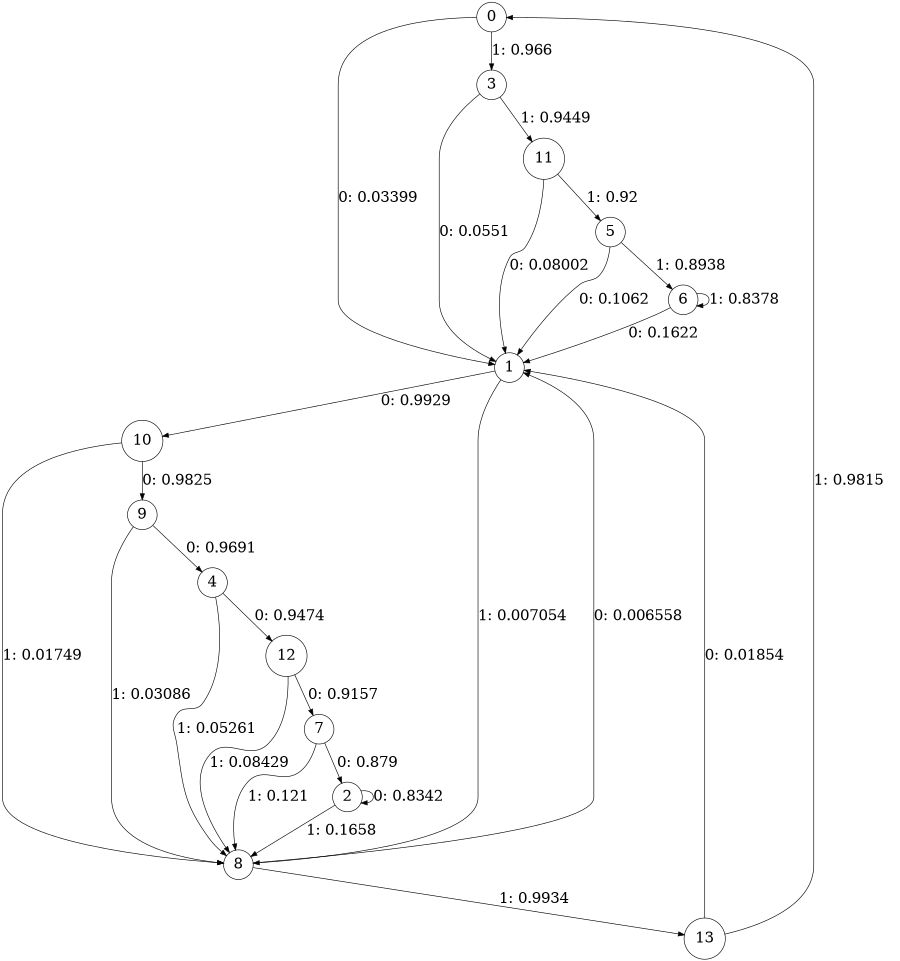 digraph "ch4_face_source_L9" {
size = "6,8.5";
ratio = "fill";
node [shape = circle];
node [fontsize = 24];
edge [fontsize = 24];
0 -> 1 [label = "0: 0.03399  "];
0 -> 3 [label = "1: 0.966    "];
1 -> 10 [label = "0: 0.9929   "];
1 -> 8 [label = "1: 0.007054  "];
2 -> 2 [label = "0: 0.8342   "];
2 -> 8 [label = "1: 0.1658   "];
3 -> 1 [label = "0: 0.0551   "];
3 -> 11 [label = "1: 0.9449   "];
4 -> 12 [label = "0: 0.9474   "];
4 -> 8 [label = "1: 0.05261  "];
5 -> 1 [label = "0: 0.1062   "];
5 -> 6 [label = "1: 0.8938   "];
6 -> 1 [label = "0: 0.1622   "];
6 -> 6 [label = "1: 0.8378   "];
7 -> 2 [label = "0: 0.879    "];
7 -> 8 [label = "1: 0.121    "];
8 -> 1 [label = "0: 0.006558  "];
8 -> 13 [label = "1: 0.9934   "];
9 -> 4 [label = "0: 0.9691   "];
9 -> 8 [label = "1: 0.03086  "];
10 -> 9 [label = "0: 0.9825   "];
10 -> 8 [label = "1: 0.01749  "];
11 -> 1 [label = "0: 0.08002  "];
11 -> 5 [label = "1: 0.92     "];
12 -> 7 [label = "0: 0.9157   "];
12 -> 8 [label = "1: 0.08429  "];
13 -> 1 [label = "0: 0.01854  "];
13 -> 0 [label = "1: 0.9815   "];
}